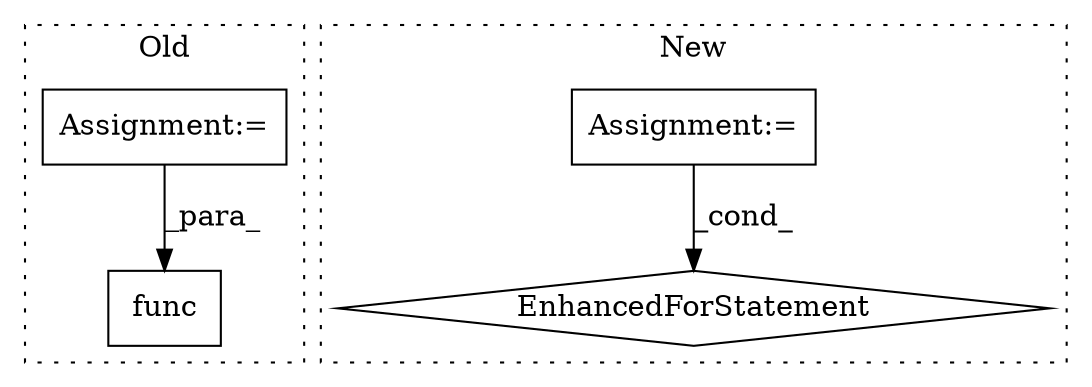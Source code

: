 digraph G {
subgraph cluster0 {
1 [label="func" a="32" s="2485,2514" l="5,1" shape="box"];
4 [label="Assignment:=" a="7" s="2401" l="1" shape="box"];
label = "Old";
style="dotted";
}
subgraph cluster1 {
2 [label="EnhancedForStatement" a="70" s="2076,2153" l="53,2" shape="diamond"];
3 [label="Assignment:=" a="7" s="2076,2153" l="53,2" shape="box"];
label = "New";
style="dotted";
}
3 -> 2 [label="_cond_"];
4 -> 1 [label="_para_"];
}